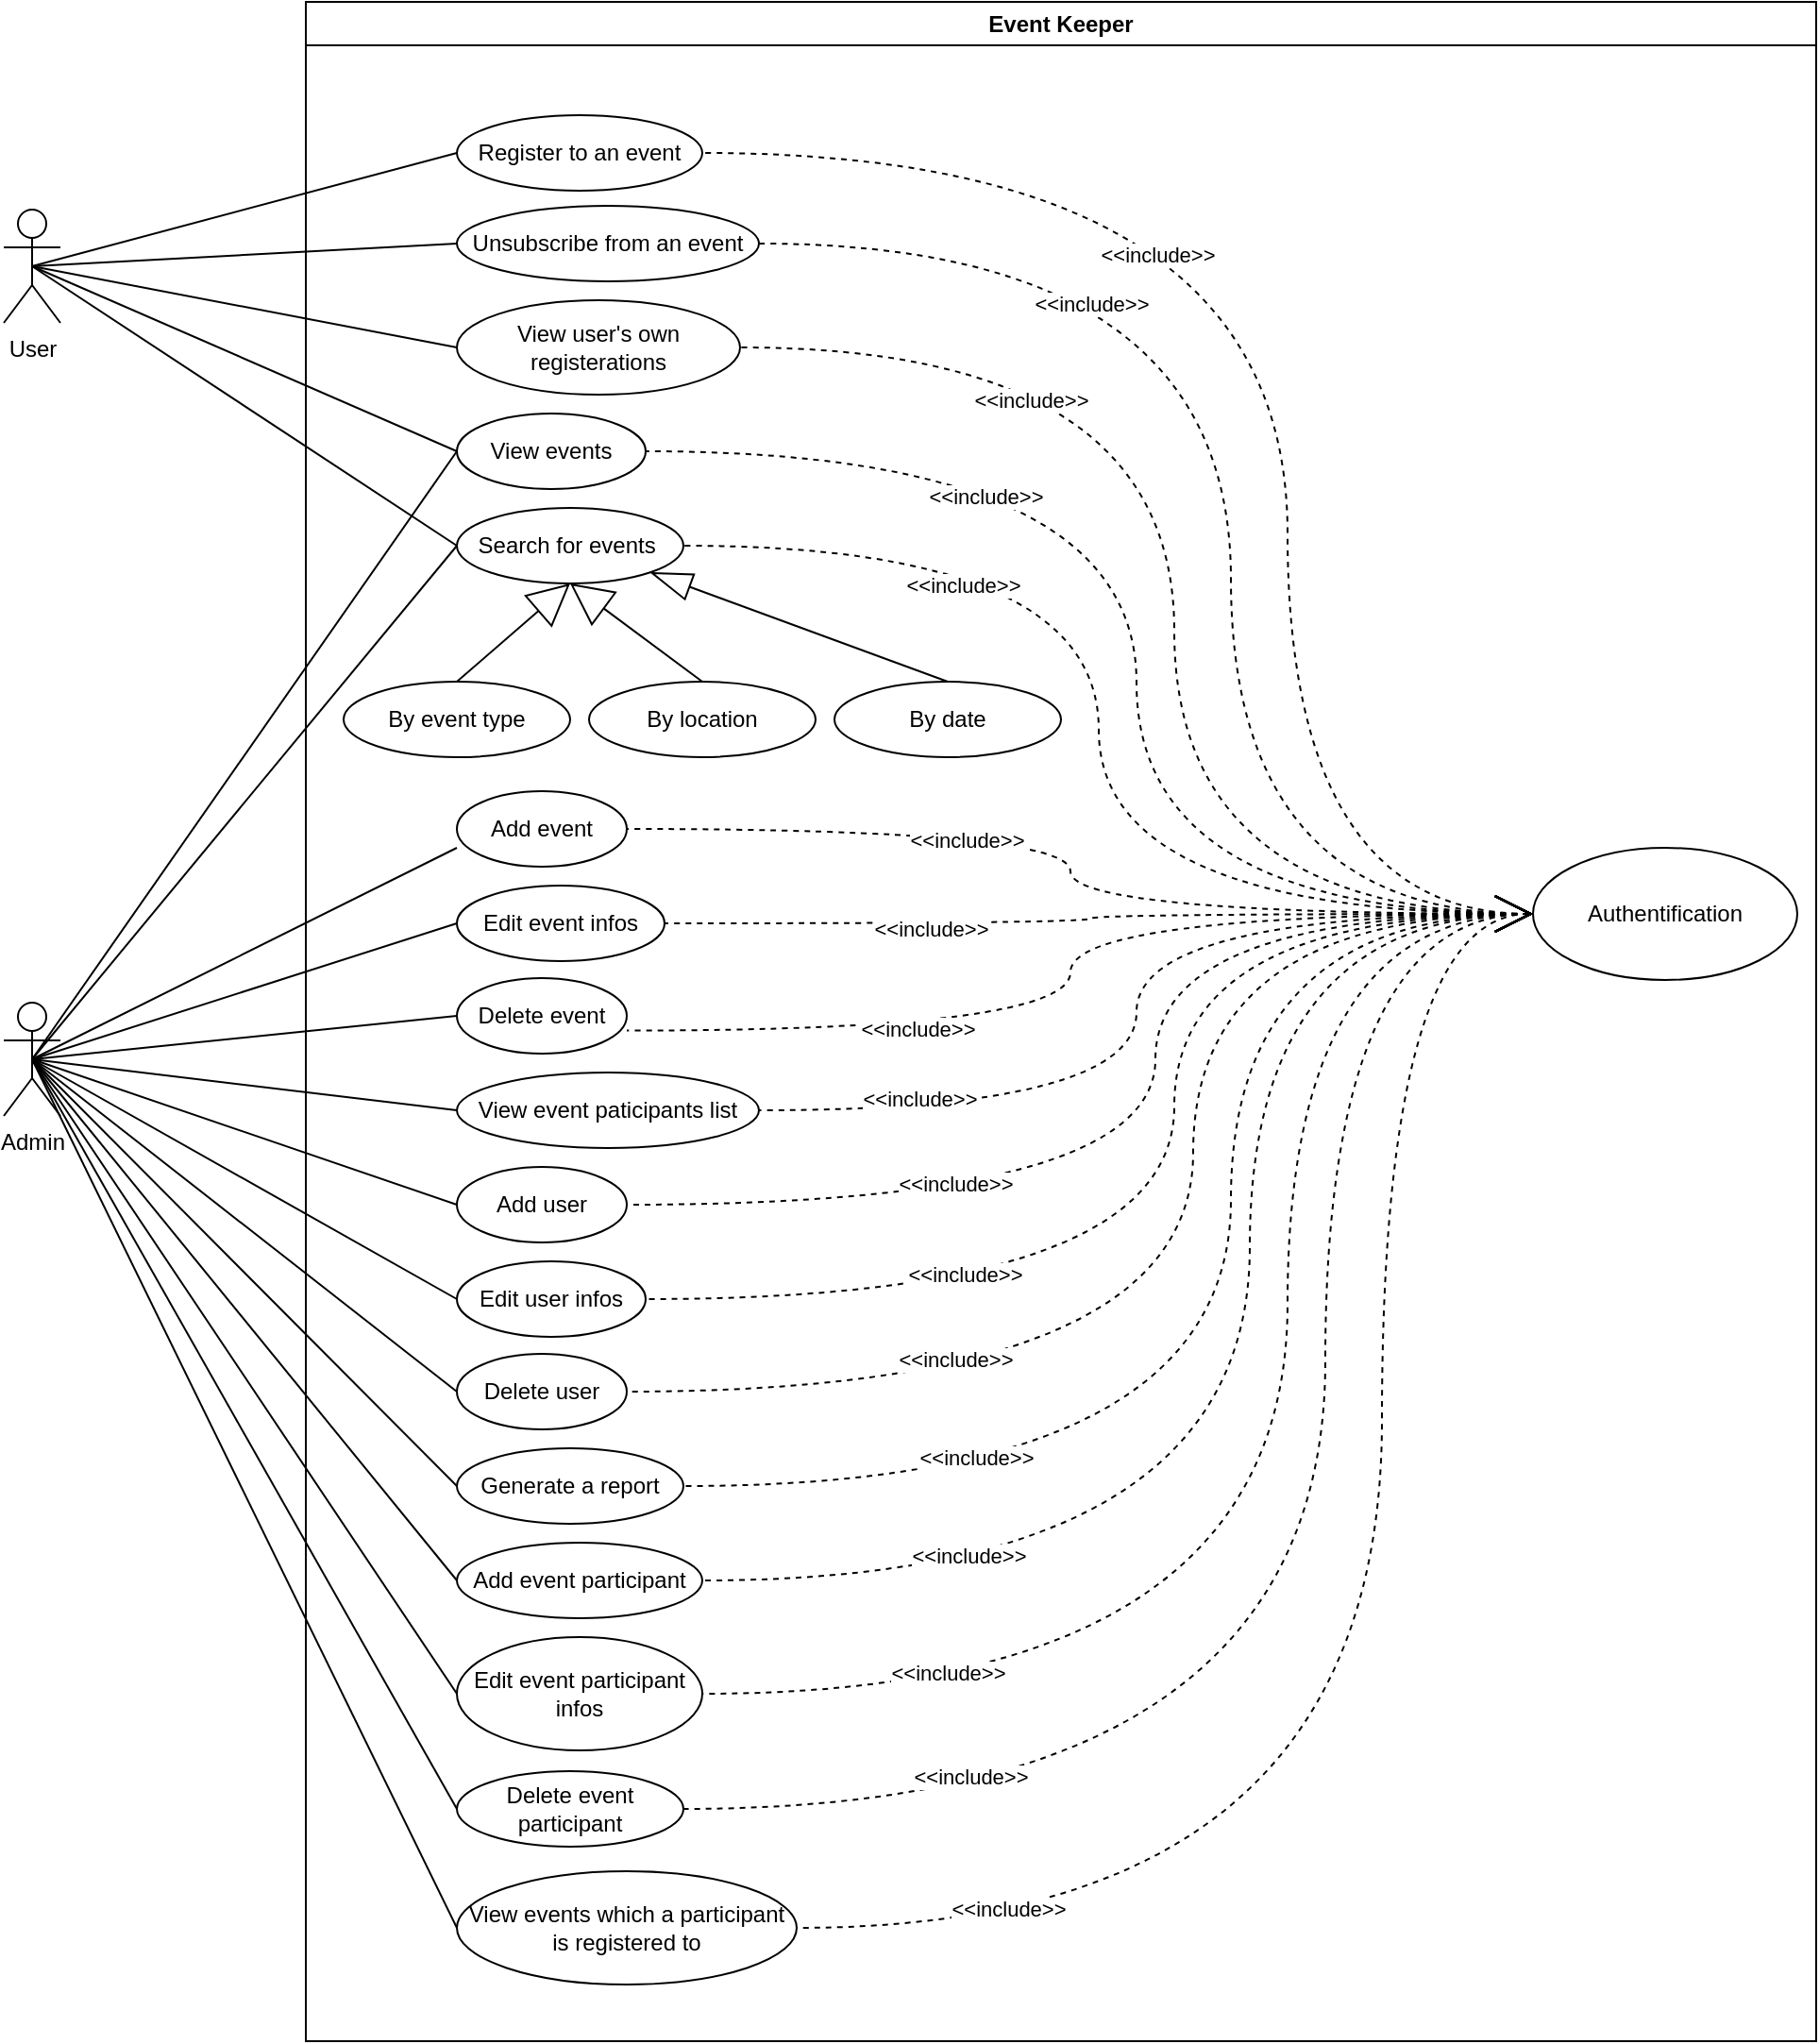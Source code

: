 <mxfile version="24.7.5" pages="2">
  <diagram name="Use Case" id="Z4my6rKFRtbFITWfHtku">
    <mxGraphModel dx="1050" dy="621" grid="1" gridSize="10" guides="1" tooltips="1" connect="1" arrows="1" fold="1" page="1" pageScale="1" pageWidth="827" pageHeight="1169" math="0" shadow="0">
      <root>
        <mxCell id="0" />
        <mxCell id="1" parent="0" />
        <mxCell id="i-IRlz0IcXE_nXzK61zn-1" value="Event Keeper" style="swimlane;whiteSpace=wrap;html=1;" parent="1" vertex="1">
          <mxGeometry x="240" y="80" width="800" height="1080" as="geometry" />
        </mxCell>
        <mxCell id="i-IRlz0IcXE_nXzK61zn-6" value="Edit user infos" style="ellipse;whiteSpace=wrap;html=1;" parent="i-IRlz0IcXE_nXzK61zn-1" vertex="1">
          <mxGeometry x="80" y="667" width="100" height="40" as="geometry" />
        </mxCell>
        <mxCell id="i-IRlz0IcXE_nXzK61zn-5" value="Add user" style="ellipse;whiteSpace=wrap;html=1;" parent="i-IRlz0IcXE_nXzK61zn-1" vertex="1">
          <mxGeometry x="80" y="617" width="90" height="40" as="geometry" />
        </mxCell>
        <mxCell id="i-IRlz0IcXE_nXzK61zn-2" value="Add event" style="ellipse;whiteSpace=wrap;html=1;" parent="i-IRlz0IcXE_nXzK61zn-1" vertex="1">
          <mxGeometry x="80" y="418" width="90" height="40" as="geometry" />
        </mxCell>
        <mxCell id="i-IRlz0IcXE_nXzK61zn-3" value="Edit event infos" style="ellipse;whiteSpace=wrap;html=1;" parent="i-IRlz0IcXE_nXzK61zn-1" vertex="1">
          <mxGeometry x="80" y="468" width="110" height="40" as="geometry" />
        </mxCell>
        <mxCell id="i-IRlz0IcXE_nXzK61zn-7" value="Delete user" style="ellipse;whiteSpace=wrap;html=1;" parent="i-IRlz0IcXE_nXzK61zn-1" vertex="1">
          <mxGeometry x="80" y="716" width="90" height="40" as="geometry" />
        </mxCell>
        <mxCell id="i-IRlz0IcXE_nXzK61zn-8" value="Generate a report" style="ellipse;whiteSpace=wrap;html=1;" parent="i-IRlz0IcXE_nXzK61zn-1" vertex="1">
          <mxGeometry x="80" y="766" width="120" height="40" as="geometry" />
        </mxCell>
        <mxCell id="i-IRlz0IcXE_nXzK61zn-9" value="View events" style="ellipse;whiteSpace=wrap;html=1;" parent="i-IRlz0IcXE_nXzK61zn-1" vertex="1">
          <mxGeometry x="80" y="218" width="100" height="40" as="geometry" />
        </mxCell>
        <mxCell id="egsKetUkYShymG6PQGZg-2" value="" style="rounded=0;orthogonalLoop=1;jettySize=auto;html=1;startArrow=blockThin;startFill=0;endArrow=none;endFill=0;exitX=1;exitY=1;exitDx=0;exitDy=0;entryX=0.5;entryY=0;entryDx=0;entryDy=0;endSize=6;startSize=20;" parent="i-IRlz0IcXE_nXzK61zn-1" source="i-IRlz0IcXE_nXzK61zn-12" target="egsKetUkYShymG6PQGZg-1" edge="1">
          <mxGeometry relative="1" as="geometry" />
        </mxCell>
        <mxCell id="i-IRlz0IcXE_nXzK61zn-12" value="Search for events&amp;nbsp;" style="ellipse;whiteSpace=wrap;html=1;" parent="i-IRlz0IcXE_nXzK61zn-1" vertex="1">
          <mxGeometry x="80" y="268" width="120" height="40" as="geometry" />
        </mxCell>
        <mxCell id="i-IRlz0IcXE_nXzK61zn-13" value="Register to an event" style="ellipse;whiteSpace=wrap;html=1;" parent="i-IRlz0IcXE_nXzK61zn-1" vertex="1">
          <mxGeometry x="80" y="60" width="130" height="40" as="geometry" />
        </mxCell>
        <mxCell id="i-IRlz0IcXE_nXzK61zn-14" value="View user&#39;s own registerations" style="ellipse;whiteSpace=wrap;html=1;" parent="i-IRlz0IcXE_nXzK61zn-1" vertex="1">
          <mxGeometry x="80" y="158" width="150" height="50" as="geometry" />
        </mxCell>
        <mxCell id="i-IRlz0IcXE_nXzK61zn-16" value="Add event participant" style="ellipse;whiteSpace=wrap;html=1;" parent="i-IRlz0IcXE_nXzK61zn-1" vertex="1">
          <mxGeometry x="80" y="816" width="130" height="40" as="geometry" />
        </mxCell>
        <mxCell id="i-IRlz0IcXE_nXzK61zn-17" value="Edit event participant infos" style="ellipse;whiteSpace=wrap;html=1;" parent="i-IRlz0IcXE_nXzK61zn-1" vertex="1">
          <mxGeometry x="80" y="866" width="130" height="60" as="geometry" />
        </mxCell>
        <mxCell id="i-IRlz0IcXE_nXzK61zn-18" value="Delete event participant" style="ellipse;whiteSpace=wrap;html=1;" parent="i-IRlz0IcXE_nXzK61zn-1" vertex="1">
          <mxGeometry x="80" y="937" width="120" height="40" as="geometry" />
        </mxCell>
        <mxCell id="i-IRlz0IcXE_nXzK61zn-36" value="View events which a participant is registered to" style="ellipse;whiteSpace=wrap;html=1;" parent="i-IRlz0IcXE_nXzK61zn-1" vertex="1">
          <mxGeometry x="80" y="990" width="180" height="60" as="geometry" />
        </mxCell>
        <mxCell id="r7o-0eFES539iKnrsoc5-1" value="Unsubscribe&amp;nbsp;from an event" style="ellipse;whiteSpace=wrap;html=1;" parent="i-IRlz0IcXE_nXzK61zn-1" vertex="1">
          <mxGeometry x="80" y="108" width="160" height="40" as="geometry" />
        </mxCell>
        <mxCell id="egsKetUkYShymG6PQGZg-1" value="By date" style="ellipse;whiteSpace=wrap;html=1;" parent="i-IRlz0IcXE_nXzK61zn-1" vertex="1">
          <mxGeometry x="280" y="360" width="120" height="40" as="geometry" />
        </mxCell>
        <mxCell id="egsKetUkYShymG6PQGZg-5" style="rounded=0;orthogonalLoop=1;jettySize=auto;html=1;exitX=0.5;exitY=0;exitDx=0;exitDy=0;entryX=0.5;entryY=1;entryDx=0;entryDy=0;startArrow=none;startFill=0;endArrow=block;endFill=0;endSize=20;" parent="i-IRlz0IcXE_nXzK61zn-1" source="egsKetUkYShymG6PQGZg-4" target="i-IRlz0IcXE_nXzK61zn-12" edge="1">
          <mxGeometry relative="1" as="geometry" />
        </mxCell>
        <mxCell id="egsKetUkYShymG6PQGZg-4" value="By location" style="ellipse;whiteSpace=wrap;html=1;" parent="i-IRlz0IcXE_nXzK61zn-1" vertex="1">
          <mxGeometry x="150" y="360" width="120" height="40" as="geometry" />
        </mxCell>
        <mxCell id="egsKetUkYShymG6PQGZg-7" style="rounded=0;orthogonalLoop=1;jettySize=auto;html=1;exitX=0.5;exitY=0;exitDx=0;exitDy=0;endArrow=block;endFill=0;entryX=0.5;entryY=1;entryDx=0;entryDy=0;startArrow=none;startFill=0;endSize=20;" parent="i-IRlz0IcXE_nXzK61zn-1" source="egsKetUkYShymG6PQGZg-6" target="i-IRlz0IcXE_nXzK61zn-12" edge="1">
          <mxGeometry relative="1" as="geometry" />
        </mxCell>
        <mxCell id="egsKetUkYShymG6PQGZg-6" value="By event type" style="ellipse;whiteSpace=wrap;html=1;" parent="i-IRlz0IcXE_nXzK61zn-1" vertex="1">
          <mxGeometry x="20" y="360" width="120" height="40" as="geometry" />
        </mxCell>
        <mxCell id="feSoNr92AKBhSQQv2N3y-2" style="edgeStyle=orthogonalEdgeStyle;rounded=0;orthogonalLoop=1;jettySize=auto;html=1;exitX=0;exitY=0.5;exitDx=0;exitDy=0;entryX=1;entryY=0.5;entryDx=0;entryDy=0;curved=1;endArrow=none;endFill=0;startArrow=open;startFill=0;endSize=6;startSize=18;dashed=1;" edge="1" parent="i-IRlz0IcXE_nXzK61zn-1" source="feSoNr92AKBhSQQv2N3y-1" target="i-IRlz0IcXE_nXzK61zn-13">
          <mxGeometry relative="1" as="geometry">
            <Array as="points">
              <mxPoint x="520" y="483" />
              <mxPoint x="520" y="80" />
            </Array>
          </mxGeometry>
        </mxCell>
        <mxCell id="feSoNr92AKBhSQQv2N3y-20" value="&amp;lt;&amp;lt;include&amp;gt;&amp;gt;" style="edgeLabel;html=1;align=center;verticalAlign=middle;resizable=0;points=[];" vertex="1" connectable="0" parent="feSoNr92AKBhSQQv2N3y-2">
          <mxGeometry x="0.429" y="54" relative="1" as="geometry">
            <mxPoint as="offset" />
          </mxGeometry>
        </mxCell>
        <mxCell id="feSoNr92AKBhSQQv2N3y-3" style="edgeStyle=orthogonalEdgeStyle;rounded=0;orthogonalLoop=1;jettySize=auto;html=1;exitX=0;exitY=0.5;exitDx=0;exitDy=0;entryX=1;entryY=0.5;entryDx=0;entryDy=0;curved=1;endArrow=none;endFill=0;startArrow=open;startFill=0;endSize=6;startSize=18;dashed=1;" edge="1" parent="i-IRlz0IcXE_nXzK61zn-1" source="feSoNr92AKBhSQQv2N3y-1" target="r7o-0eFES539iKnrsoc5-1">
          <mxGeometry relative="1" as="geometry">
            <Array as="points">
              <mxPoint x="490" y="483" />
              <mxPoint x="490" y="128" />
            </Array>
          </mxGeometry>
        </mxCell>
        <mxCell id="feSoNr92AKBhSQQv2N3y-21" value="&amp;lt;&amp;lt;include&amp;gt;&amp;gt;" style="edgeLabel;html=1;align=center;verticalAlign=middle;resizable=0;points=[];" vertex="1" connectable="0" parent="feSoNr92AKBhSQQv2N3y-3">
          <mxGeometry x="0.541" y="32" relative="1" as="geometry">
            <mxPoint as="offset" />
          </mxGeometry>
        </mxCell>
        <mxCell id="feSoNr92AKBhSQQv2N3y-4" style="edgeStyle=orthogonalEdgeStyle;rounded=0;orthogonalLoop=1;jettySize=auto;html=1;exitX=0;exitY=0.5;exitDx=0;exitDy=0;entryX=1;entryY=0.5;entryDx=0;entryDy=0;curved=1;endArrow=none;endFill=0;startArrow=open;startFill=0;endSize=6;startSize=18;dashed=1;" edge="1" parent="i-IRlz0IcXE_nXzK61zn-1" source="feSoNr92AKBhSQQv2N3y-1" target="i-IRlz0IcXE_nXzK61zn-14">
          <mxGeometry relative="1" as="geometry">
            <Array as="points">
              <mxPoint x="460" y="483" />
              <mxPoint x="460" y="183" />
            </Array>
          </mxGeometry>
        </mxCell>
        <mxCell id="feSoNr92AKBhSQQv2N3y-22" value="&amp;lt;&amp;lt;include&amp;gt;&amp;gt;" style="edgeLabel;html=1;align=center;verticalAlign=middle;resizable=0;points=[];" vertex="1" connectable="0" parent="feSoNr92AKBhSQQv2N3y-4">
          <mxGeometry x="0.573" y="28" relative="1" as="geometry">
            <mxPoint as="offset" />
          </mxGeometry>
        </mxCell>
        <mxCell id="feSoNr92AKBhSQQv2N3y-5" style="edgeStyle=orthogonalEdgeStyle;rounded=0;orthogonalLoop=1;jettySize=auto;html=1;exitX=0;exitY=0.5;exitDx=0;exitDy=0;entryX=1;entryY=0.5;entryDx=0;entryDy=0;curved=1;endArrow=none;endFill=0;startArrow=open;startFill=0;endSize=6;startSize=18;dashed=1;" edge="1" parent="i-IRlz0IcXE_nXzK61zn-1" source="feSoNr92AKBhSQQv2N3y-1" target="i-IRlz0IcXE_nXzK61zn-9">
          <mxGeometry relative="1" as="geometry">
            <Array as="points">
              <mxPoint x="440" y="483" />
              <mxPoint x="440" y="238" />
            </Array>
          </mxGeometry>
        </mxCell>
        <mxCell id="feSoNr92AKBhSQQv2N3y-23" value="&amp;lt;&amp;lt;include&amp;gt;&amp;gt;" style="edgeLabel;html=1;align=center;verticalAlign=middle;resizable=0;points=[];" vertex="1" connectable="0" parent="feSoNr92AKBhSQQv2N3y-5">
          <mxGeometry x="0.498" y="24" relative="1" as="geometry">
            <mxPoint as="offset" />
          </mxGeometry>
        </mxCell>
        <mxCell id="feSoNr92AKBhSQQv2N3y-6" style="edgeStyle=orthogonalEdgeStyle;rounded=0;orthogonalLoop=1;jettySize=auto;html=1;exitX=0;exitY=0.5;exitDx=0;exitDy=0;entryX=1;entryY=0.5;entryDx=0;entryDy=0;curved=1;endArrow=none;endFill=0;startArrow=open;startFill=0;endSize=6;startSize=18;dashed=1;" edge="1" parent="i-IRlz0IcXE_nXzK61zn-1" source="feSoNr92AKBhSQQv2N3y-1" target="i-IRlz0IcXE_nXzK61zn-12">
          <mxGeometry relative="1" as="geometry" />
        </mxCell>
        <mxCell id="feSoNr92AKBhSQQv2N3y-24" value="&amp;lt;&amp;lt;include&amp;gt;&amp;gt;" style="edgeLabel;html=1;align=center;verticalAlign=middle;resizable=0;points=[];" vertex="1" connectable="0" parent="feSoNr92AKBhSQQv2N3y-6">
          <mxGeometry x="0.542" y="21" relative="1" as="geometry">
            <mxPoint as="offset" />
          </mxGeometry>
        </mxCell>
        <mxCell id="feSoNr92AKBhSQQv2N3y-7" style="edgeStyle=orthogonalEdgeStyle;rounded=0;orthogonalLoop=1;jettySize=auto;html=1;exitX=0;exitY=0.5;exitDx=0;exitDy=0;entryX=1;entryY=0.5;entryDx=0;entryDy=0;curved=1;endArrow=none;endFill=0;startArrow=open;startFill=0;endSize=6;startSize=18;dashed=1;" edge="1" parent="i-IRlz0IcXE_nXzK61zn-1" source="feSoNr92AKBhSQQv2N3y-1" target="i-IRlz0IcXE_nXzK61zn-2">
          <mxGeometry relative="1" as="geometry" />
        </mxCell>
        <mxCell id="feSoNr92AKBhSQQv2N3y-25" value="&amp;lt;&amp;lt;include&amp;gt;&amp;gt;" style="edgeLabel;html=1;align=center;verticalAlign=middle;resizable=0;points=[];" vertex="1" connectable="0" parent="feSoNr92AKBhSQQv2N3y-7">
          <mxGeometry x="0.316" y="6" relative="1" as="geometry">
            <mxPoint as="offset" />
          </mxGeometry>
        </mxCell>
        <mxCell id="feSoNr92AKBhSQQv2N3y-8" style="edgeStyle=orthogonalEdgeStyle;rounded=0;orthogonalLoop=1;jettySize=auto;html=1;exitX=0;exitY=0.5;exitDx=0;exitDy=0;entryX=1;entryY=0.5;entryDx=0;entryDy=0;curved=1;endArrow=none;endFill=0;startArrow=open;startFill=0;endSize=6;startSize=18;dashed=1;" edge="1" parent="i-IRlz0IcXE_nXzK61zn-1" source="feSoNr92AKBhSQQv2N3y-1" target="i-IRlz0IcXE_nXzK61zn-3">
          <mxGeometry relative="1" as="geometry" />
        </mxCell>
        <mxCell id="feSoNr92AKBhSQQv2N3y-26" value="&amp;lt;&amp;lt;include&amp;gt;&amp;gt;" style="edgeLabel;html=1;align=center;verticalAlign=middle;resizable=0;points=[];" vertex="1" connectable="0" parent="feSoNr92AKBhSQQv2N3y-8">
          <mxGeometry x="0.395" y="3" relative="1" as="geometry">
            <mxPoint as="offset" />
          </mxGeometry>
        </mxCell>
        <mxCell id="feSoNr92AKBhSQQv2N3y-11" style="edgeStyle=orthogonalEdgeStyle;rounded=0;orthogonalLoop=1;jettySize=auto;html=1;exitX=0;exitY=0.5;exitDx=0;exitDy=0;entryX=1;entryY=0.5;entryDx=0;entryDy=0;curved=1;endArrow=none;endFill=0;startArrow=open;startFill=0;endSize=6;startSize=18;dashed=1;" edge="1" parent="i-IRlz0IcXE_nXzK61zn-1" source="feSoNr92AKBhSQQv2N3y-1" target="i-IRlz0IcXE_nXzK61zn-5">
          <mxGeometry relative="1" as="geometry">
            <Array as="points">
              <mxPoint x="450" y="483" />
              <mxPoint x="450" y="637" />
            </Array>
          </mxGeometry>
        </mxCell>
        <mxCell id="feSoNr92AKBhSQQv2N3y-29" value="&amp;lt;&amp;lt;include&amp;gt;&amp;gt;" style="edgeLabel;html=1;align=center;verticalAlign=middle;resizable=0;points=[];" vertex="1" connectable="0" parent="feSoNr92AKBhSQQv2N3y-11">
          <mxGeometry x="0.452" y="-11" relative="1" as="geometry">
            <mxPoint as="offset" />
          </mxGeometry>
        </mxCell>
        <mxCell id="feSoNr92AKBhSQQv2N3y-12" style="edgeStyle=orthogonalEdgeStyle;rounded=0;orthogonalLoop=1;jettySize=auto;html=1;exitX=0;exitY=0.5;exitDx=0;exitDy=0;entryX=1;entryY=0.5;entryDx=0;entryDy=0;curved=1;endArrow=none;endFill=0;startArrow=open;startFill=0;endSize=6;startSize=18;dashed=1;" edge="1" parent="i-IRlz0IcXE_nXzK61zn-1" source="feSoNr92AKBhSQQv2N3y-1" target="i-IRlz0IcXE_nXzK61zn-6">
          <mxGeometry relative="1" as="geometry">
            <mxPoint x="190" y="690" as="targetPoint" />
            <Array as="points">
              <mxPoint x="460" y="483" />
              <mxPoint x="460" y="687" />
            </Array>
          </mxGeometry>
        </mxCell>
        <mxCell id="feSoNr92AKBhSQQv2N3y-30" value="&amp;lt;&amp;lt;include&amp;gt;&amp;gt;" style="edgeLabel;html=1;align=center;verticalAlign=middle;resizable=0;points=[];" vertex="1" connectable="0" parent="feSoNr92AKBhSQQv2N3y-12">
          <mxGeometry x="0.5" y="-13" relative="1" as="geometry">
            <mxPoint as="offset" />
          </mxGeometry>
        </mxCell>
        <mxCell id="feSoNr92AKBhSQQv2N3y-13" style="edgeStyle=orthogonalEdgeStyle;rounded=0;orthogonalLoop=1;jettySize=auto;html=1;exitX=0;exitY=0.5;exitDx=0;exitDy=0;entryX=1;entryY=0.5;entryDx=0;entryDy=0;curved=1;endArrow=none;endFill=0;startArrow=open;startFill=0;endSize=6;startSize=18;dashed=1;" edge="1" parent="i-IRlz0IcXE_nXzK61zn-1" source="feSoNr92AKBhSQQv2N3y-1" target="i-IRlz0IcXE_nXzK61zn-7">
          <mxGeometry relative="1" as="geometry">
            <Array as="points">
              <mxPoint x="470" y="483" />
              <mxPoint x="470" y="736" />
            </Array>
          </mxGeometry>
        </mxCell>
        <mxCell id="feSoNr92AKBhSQQv2N3y-31" value="&amp;lt;&amp;lt;include&amp;gt;&amp;gt;" style="edgeLabel;html=1;align=center;verticalAlign=middle;resizable=0;points=[];" vertex="1" connectable="0" parent="feSoNr92AKBhSQQv2N3y-13">
          <mxGeometry x="0.526" y="-17" relative="1" as="geometry">
            <mxPoint as="offset" />
          </mxGeometry>
        </mxCell>
        <mxCell id="feSoNr92AKBhSQQv2N3y-14" style="edgeStyle=orthogonalEdgeStyle;rounded=0;orthogonalLoop=1;jettySize=auto;html=1;exitX=0;exitY=0.5;exitDx=0;exitDy=0;entryX=1;entryY=0.5;entryDx=0;entryDy=0;curved=1;endArrow=none;endFill=0;startArrow=open;startFill=0;endSize=6;startSize=18;dashed=1;" edge="1" parent="i-IRlz0IcXE_nXzK61zn-1" source="feSoNr92AKBhSQQv2N3y-1" target="i-IRlz0IcXE_nXzK61zn-8">
          <mxGeometry relative="1" as="geometry">
            <Array as="points">
              <mxPoint x="490" y="483" />
              <mxPoint x="490" y="786" />
            </Array>
          </mxGeometry>
        </mxCell>
        <mxCell id="feSoNr92AKBhSQQv2N3y-32" value="&amp;lt;&amp;lt;include&amp;gt;&amp;gt;" style="edgeLabel;html=1;align=center;verticalAlign=middle;resizable=0;points=[];" vertex="1" connectable="0" parent="feSoNr92AKBhSQQv2N3y-14">
          <mxGeometry x="0.589" y="-15" relative="1" as="geometry">
            <mxPoint as="offset" />
          </mxGeometry>
        </mxCell>
        <mxCell id="feSoNr92AKBhSQQv2N3y-15" style="edgeStyle=orthogonalEdgeStyle;rounded=0;orthogonalLoop=1;jettySize=auto;html=1;exitX=0;exitY=0.5;exitDx=0;exitDy=0;entryX=1;entryY=0.5;entryDx=0;entryDy=0;curved=1;endArrow=none;endFill=0;startArrow=open;startFill=0;endSize=6;startSize=18;dashed=1;" edge="1" parent="i-IRlz0IcXE_nXzK61zn-1" source="feSoNr92AKBhSQQv2N3y-1" target="i-IRlz0IcXE_nXzK61zn-16">
          <mxGeometry relative="1" as="geometry">
            <Array as="points">
              <mxPoint x="500" y="483" />
              <mxPoint x="500" y="836" />
            </Array>
          </mxGeometry>
        </mxCell>
        <mxCell id="feSoNr92AKBhSQQv2N3y-33" value="&amp;lt;&amp;lt;include&amp;gt;&amp;gt;" style="edgeLabel;html=1;align=center;verticalAlign=middle;resizable=0;points=[];" vertex="1" connectable="0" parent="feSoNr92AKBhSQQv2N3y-15">
          <mxGeometry x="0.645" y="-13" relative="1" as="geometry">
            <mxPoint as="offset" />
          </mxGeometry>
        </mxCell>
        <mxCell id="feSoNr92AKBhSQQv2N3y-16" style="edgeStyle=orthogonalEdgeStyle;rounded=0;orthogonalLoop=1;jettySize=auto;html=1;exitX=0;exitY=0.5;exitDx=0;exitDy=0;entryX=1;entryY=0.5;entryDx=0;entryDy=0;curved=1;endArrow=none;endFill=0;startArrow=open;startFill=0;endSize=6;startSize=18;dashed=1;" edge="1" parent="i-IRlz0IcXE_nXzK61zn-1" source="feSoNr92AKBhSQQv2N3y-1" target="i-IRlz0IcXE_nXzK61zn-17">
          <mxGeometry relative="1" as="geometry">
            <Array as="points">
              <mxPoint x="520" y="483" />
              <mxPoint x="520" y="896" />
            </Array>
          </mxGeometry>
        </mxCell>
        <mxCell id="feSoNr92AKBhSQQv2N3y-34" value="&amp;lt;&amp;lt;include&amp;gt;&amp;gt;" style="edgeLabel;html=1;align=center;verticalAlign=middle;resizable=0;points=[];" vertex="1" connectable="0" parent="feSoNr92AKBhSQQv2N3y-16">
          <mxGeometry x="0.696" y="-11" relative="1" as="geometry">
            <mxPoint as="offset" />
          </mxGeometry>
        </mxCell>
        <mxCell id="feSoNr92AKBhSQQv2N3y-17" style="edgeStyle=orthogonalEdgeStyle;rounded=0;orthogonalLoop=1;jettySize=auto;html=1;exitX=0;exitY=0.5;exitDx=0;exitDy=0;entryX=1;entryY=0.5;entryDx=0;entryDy=0;curved=1;endArrow=none;endFill=0;startArrow=open;startFill=0;endSize=6;startSize=18;dashed=1;" edge="1" parent="i-IRlz0IcXE_nXzK61zn-1" source="feSoNr92AKBhSQQv2N3y-1" target="i-IRlz0IcXE_nXzK61zn-18">
          <mxGeometry relative="1" as="geometry">
            <Array as="points">
              <mxPoint x="540" y="483" />
              <mxPoint x="540" y="957" />
            </Array>
          </mxGeometry>
        </mxCell>
        <mxCell id="feSoNr92AKBhSQQv2N3y-35" value="&amp;lt;&amp;lt;include&amp;gt;&amp;gt;" style="edgeLabel;html=1;align=center;verticalAlign=middle;resizable=0;points=[];" vertex="1" connectable="0" parent="feSoNr92AKBhSQQv2N3y-17">
          <mxGeometry x="0.672" y="-17" relative="1" as="geometry">
            <mxPoint as="offset" />
          </mxGeometry>
        </mxCell>
        <mxCell id="feSoNr92AKBhSQQv2N3y-18" style="edgeStyle=orthogonalEdgeStyle;rounded=0;orthogonalLoop=1;jettySize=auto;html=1;exitX=0;exitY=0.5;exitDx=0;exitDy=0;entryX=1;entryY=0.5;entryDx=0;entryDy=0;curved=1;endArrow=none;endFill=0;startArrow=open;startFill=0;endSize=6;startSize=18;dashed=1;" edge="1" parent="i-IRlz0IcXE_nXzK61zn-1" source="feSoNr92AKBhSQQv2N3y-1" target="i-IRlz0IcXE_nXzK61zn-36">
          <mxGeometry relative="1" as="geometry">
            <Array as="points">
              <mxPoint x="570" y="483" />
              <mxPoint x="570" y="1020" />
            </Array>
          </mxGeometry>
        </mxCell>
        <mxCell id="feSoNr92AKBhSQQv2N3y-36" value="&amp;lt;&amp;lt;include&amp;gt;&amp;gt;" style="edgeLabel;html=1;align=center;verticalAlign=middle;resizable=0;points=[];" vertex="1" connectable="0" parent="feSoNr92AKBhSQQv2N3y-18">
          <mxGeometry x="0.759" y="-10" relative="1" as="geometry">
            <mxPoint as="offset" />
          </mxGeometry>
        </mxCell>
        <mxCell id="feSoNr92AKBhSQQv2N3y-1" value="Authentification" style="ellipse;whiteSpace=wrap;html=1;" vertex="1" parent="i-IRlz0IcXE_nXzK61zn-1">
          <mxGeometry x="650" y="448" width="140" height="70" as="geometry" />
        </mxCell>
        <mxCell id="i-IRlz0IcXE_nXzK61zn-4" value="Delete event" style="ellipse;whiteSpace=wrap;html=1;" parent="1" vertex="1">
          <mxGeometry x="320" y="597" width="90" height="40" as="geometry" />
        </mxCell>
        <mxCell id="i-IRlz0IcXE_nXzK61zn-32" style="rounded=0;orthogonalLoop=1;jettySize=auto;html=1;exitX=0.5;exitY=0.5;exitDx=0;exitDy=0;exitPerimeter=0;entryX=0;entryY=0.5;entryDx=0;entryDy=0;endArrow=none;endFill=0;" parent="1" source="i-IRlz0IcXE_nXzK61zn-19" target="i-IRlz0IcXE_nXzK61zn-9" edge="1">
          <mxGeometry relative="1" as="geometry" />
        </mxCell>
        <mxCell id="i-IRlz0IcXE_nXzK61zn-33" style="rounded=0;orthogonalLoop=1;jettySize=auto;html=1;exitX=0.5;exitY=0.5;exitDx=0;exitDy=0;exitPerimeter=0;entryX=0;entryY=0.5;entryDx=0;entryDy=0;endArrow=none;endFill=0;" parent="1" source="i-IRlz0IcXE_nXzK61zn-19" target="i-IRlz0IcXE_nXzK61zn-12" edge="1">
          <mxGeometry relative="1" as="geometry" />
        </mxCell>
        <mxCell id="i-IRlz0IcXE_nXzK61zn-34" style="rounded=0;orthogonalLoop=1;jettySize=auto;html=1;exitX=0.5;exitY=0.5;exitDx=0;exitDy=0;exitPerimeter=0;entryX=0;entryY=0.5;entryDx=0;entryDy=0;endArrow=none;endFill=0;" parent="1" source="i-IRlz0IcXE_nXzK61zn-19" target="i-IRlz0IcXE_nXzK61zn-13" edge="1">
          <mxGeometry relative="1" as="geometry" />
        </mxCell>
        <mxCell id="i-IRlz0IcXE_nXzK61zn-35" style="rounded=0;orthogonalLoop=1;jettySize=auto;html=1;exitX=0.5;exitY=0.5;exitDx=0;exitDy=0;exitPerimeter=0;entryX=0;entryY=0.5;entryDx=0;entryDy=0;endArrow=none;endFill=0;" parent="1" source="i-IRlz0IcXE_nXzK61zn-19" target="i-IRlz0IcXE_nXzK61zn-14" edge="1">
          <mxGeometry relative="1" as="geometry" />
        </mxCell>
        <mxCell id="r7o-0eFES539iKnrsoc5-2" style="rounded=0;orthogonalLoop=1;jettySize=auto;html=1;exitX=0.5;exitY=0.5;exitDx=0;exitDy=0;exitPerimeter=0;entryX=0;entryY=0.5;entryDx=0;entryDy=0;endArrow=none;endFill=0;" parent="1" source="i-IRlz0IcXE_nXzK61zn-19" target="r7o-0eFES539iKnrsoc5-1" edge="1">
          <mxGeometry relative="1" as="geometry" />
        </mxCell>
        <mxCell id="i-IRlz0IcXE_nXzK61zn-19" value="User" style="shape=umlActor;verticalLabelPosition=bottom;verticalAlign=top;html=1;" parent="1" vertex="1">
          <mxGeometry x="80" y="190" width="30" height="60" as="geometry" />
        </mxCell>
        <mxCell id="i-IRlz0IcXE_nXzK61zn-22" style="rounded=0;orthogonalLoop=1;jettySize=auto;html=1;exitX=0.5;exitY=0.5;exitDx=0;exitDy=0;exitPerimeter=0;entryX=0;entryY=0.5;entryDx=0;entryDy=0;strokeColor=default;endArrow=none;endFill=0;" parent="1" source="i-IRlz0IcXE_nXzK61zn-20" target="i-IRlz0IcXE_nXzK61zn-3" edge="1">
          <mxGeometry relative="1" as="geometry" />
        </mxCell>
        <mxCell id="i-IRlz0IcXE_nXzK61zn-23" style="rounded=0;orthogonalLoop=1;jettySize=auto;html=1;exitX=0.5;exitY=0.5;exitDx=0;exitDy=0;exitPerimeter=0;entryX=0;entryY=0.5;entryDx=0;entryDy=0;strokeColor=default;endArrow=none;endFill=0;" parent="1" source="i-IRlz0IcXE_nXzK61zn-20" target="i-IRlz0IcXE_nXzK61zn-4" edge="1">
          <mxGeometry relative="1" as="geometry" />
        </mxCell>
        <mxCell id="i-IRlz0IcXE_nXzK61zn-24" style="rounded=0;orthogonalLoop=1;jettySize=auto;html=1;exitX=0.5;exitY=0.5;exitDx=0;exitDy=0;exitPerimeter=0;entryX=0;entryY=0.5;entryDx=0;entryDy=0;strokeColor=default;endArrow=none;endFill=0;" parent="1" source="i-IRlz0IcXE_nXzK61zn-20" target="i-IRlz0IcXE_nXzK61zn-5" edge="1">
          <mxGeometry relative="1" as="geometry" />
        </mxCell>
        <mxCell id="i-IRlz0IcXE_nXzK61zn-25" style="rounded=0;orthogonalLoop=1;jettySize=auto;html=1;exitX=0.5;exitY=0.5;exitDx=0;exitDy=0;exitPerimeter=0;entryX=0;entryY=0.5;entryDx=0;entryDy=0;strokeColor=default;endArrow=none;endFill=0;" parent="1" source="i-IRlz0IcXE_nXzK61zn-20" target="i-IRlz0IcXE_nXzK61zn-6" edge="1">
          <mxGeometry relative="1" as="geometry" />
        </mxCell>
        <mxCell id="i-IRlz0IcXE_nXzK61zn-26" style="rounded=0;orthogonalLoop=1;jettySize=auto;html=1;exitX=0.5;exitY=0.5;exitDx=0;exitDy=0;exitPerimeter=0;entryX=0;entryY=0.5;entryDx=0;entryDy=0;strokeColor=default;endArrow=none;endFill=0;" parent="1" source="i-IRlz0IcXE_nXzK61zn-20" target="i-IRlz0IcXE_nXzK61zn-7" edge="1">
          <mxGeometry relative="1" as="geometry" />
        </mxCell>
        <mxCell id="i-IRlz0IcXE_nXzK61zn-27" style="rounded=0;orthogonalLoop=1;jettySize=auto;html=1;exitX=0.5;exitY=0.5;exitDx=0;exitDy=0;exitPerimeter=0;entryX=0;entryY=0.5;entryDx=0;entryDy=0;strokeColor=default;endArrow=none;endFill=0;" parent="1" source="i-IRlz0IcXE_nXzK61zn-20" target="i-IRlz0IcXE_nXzK61zn-8" edge="1">
          <mxGeometry relative="1" as="geometry" />
        </mxCell>
        <mxCell id="i-IRlz0IcXE_nXzK61zn-28" style="rounded=0;orthogonalLoop=1;jettySize=auto;html=1;exitX=0.5;exitY=0.5;exitDx=0;exitDy=0;exitPerimeter=0;entryX=0;entryY=0.5;entryDx=0;entryDy=0;strokeColor=default;endArrow=none;endFill=0;" parent="1" source="i-IRlz0IcXE_nXzK61zn-20" target="i-IRlz0IcXE_nXzK61zn-16" edge="1">
          <mxGeometry relative="1" as="geometry" />
        </mxCell>
        <mxCell id="i-IRlz0IcXE_nXzK61zn-29" style="rounded=0;orthogonalLoop=1;jettySize=auto;html=1;exitX=0.5;exitY=0.5;exitDx=0;exitDy=0;exitPerimeter=0;entryX=0;entryY=0.5;entryDx=0;entryDy=0;strokeColor=default;endArrow=none;endFill=0;" parent="1" source="i-IRlz0IcXE_nXzK61zn-20" target="i-IRlz0IcXE_nXzK61zn-17" edge="1">
          <mxGeometry relative="1" as="geometry" />
        </mxCell>
        <mxCell id="i-IRlz0IcXE_nXzK61zn-30" style="rounded=0;orthogonalLoop=1;jettySize=auto;html=1;exitX=0.5;exitY=0.5;exitDx=0;exitDy=0;exitPerimeter=0;entryX=0;entryY=0.5;entryDx=0;entryDy=0;strokeColor=default;endArrow=none;endFill=0;" parent="1" source="i-IRlz0IcXE_nXzK61zn-20" target="i-IRlz0IcXE_nXzK61zn-18" edge="1">
          <mxGeometry relative="1" as="geometry" />
        </mxCell>
        <mxCell id="i-IRlz0IcXE_nXzK61zn-37" style="rounded=0;orthogonalLoop=1;jettySize=auto;html=1;exitX=0.5;exitY=0.5;exitDx=0;exitDy=0;exitPerimeter=0;entryX=0;entryY=0.5;entryDx=0;entryDy=0;endArrow=none;endFill=0;" parent="1" target="i-IRlz0IcXE_nXzK61zn-36" edge="1">
          <mxGeometry relative="1" as="geometry">
            <mxPoint x="95" y="640" as="sourcePoint" />
            <mxPoint x="320" y="980" as="targetPoint" />
          </mxGeometry>
        </mxCell>
        <mxCell id="r7o-0eFES539iKnrsoc5-3" style="rounded=0;orthogonalLoop=1;jettySize=auto;html=1;exitX=0.5;exitY=0.5;exitDx=0;exitDy=0;exitPerimeter=0;entryX=0;entryY=0.5;entryDx=0;entryDy=0;endArrow=none;endFill=0;" parent="1" source="i-IRlz0IcXE_nXzK61zn-20" target="i-IRlz0IcXE_nXzK61zn-12" edge="1">
          <mxGeometry relative="1" as="geometry" />
        </mxCell>
        <mxCell id="r7o-0eFES539iKnrsoc5-4" style="rounded=0;orthogonalLoop=1;jettySize=auto;html=1;exitX=0.5;exitY=0.5;exitDx=0;exitDy=0;exitPerimeter=0;entryX=0;entryY=0.5;entryDx=0;entryDy=0;endArrow=none;endFill=0;" parent="1" source="i-IRlz0IcXE_nXzK61zn-20" target="i-IRlz0IcXE_nXzK61zn-9" edge="1">
          <mxGeometry relative="1" as="geometry" />
        </mxCell>
        <mxCell id="r7o-0eFES539iKnrsoc5-6" style="rounded=0;orthogonalLoop=1;jettySize=auto;html=1;exitX=0.5;exitY=0.5;exitDx=0;exitDy=0;exitPerimeter=0;entryX=0;entryY=0.5;entryDx=0;entryDy=0;endArrow=none;endFill=0;" parent="1" source="i-IRlz0IcXE_nXzK61zn-20" target="r7o-0eFES539iKnrsoc5-5" edge="1">
          <mxGeometry relative="1" as="geometry" />
        </mxCell>
        <mxCell id="i-IRlz0IcXE_nXzK61zn-20" value="Admin" style="shape=umlActor;verticalLabelPosition=bottom;verticalAlign=top;html=1;" parent="1" vertex="1">
          <mxGeometry x="80" y="610" width="30" height="60" as="geometry" />
        </mxCell>
        <mxCell id="i-IRlz0IcXE_nXzK61zn-31" style="rounded=0;orthogonalLoop=1;jettySize=auto;html=1;exitX=0.5;exitY=0.5;exitDx=0;exitDy=0;exitPerimeter=0;entryX=0;entryY=0.75;entryDx=0;entryDy=0;entryPerimeter=0;endArrow=none;endFill=0;" parent="1" source="i-IRlz0IcXE_nXzK61zn-20" target="i-IRlz0IcXE_nXzK61zn-2" edge="1">
          <mxGeometry relative="1" as="geometry" />
        </mxCell>
        <mxCell id="r7o-0eFES539iKnrsoc5-5" value="View event paticipants list" style="ellipse;whiteSpace=wrap;html=1;" parent="1" vertex="1">
          <mxGeometry x="320" y="647" width="160" height="40" as="geometry" />
        </mxCell>
        <mxCell id="feSoNr92AKBhSQQv2N3y-9" style="edgeStyle=orthogonalEdgeStyle;rounded=0;orthogonalLoop=1;jettySize=auto;html=1;exitX=0;exitY=0.5;exitDx=0;exitDy=0;entryX=1;entryY=0.695;entryDx=0;entryDy=0;entryPerimeter=0;curved=1;endArrow=none;endFill=0;startArrow=open;startFill=0;endSize=6;startSize=18;dashed=1;" edge="1" parent="1" source="feSoNr92AKBhSQQv2N3y-1" target="i-IRlz0IcXE_nXzK61zn-4">
          <mxGeometry relative="1" as="geometry" />
        </mxCell>
        <mxCell id="feSoNr92AKBhSQQv2N3y-27" value="&amp;lt;&amp;lt;include&amp;gt;&amp;gt;" style="edgeLabel;html=1;align=center;verticalAlign=middle;resizable=0;points=[];" vertex="1" connectable="0" parent="feSoNr92AKBhSQQv2N3y-9">
          <mxGeometry x="0.433" y="-1" relative="1" as="geometry">
            <mxPoint as="offset" />
          </mxGeometry>
        </mxCell>
        <mxCell id="feSoNr92AKBhSQQv2N3y-10" style="edgeStyle=orthogonalEdgeStyle;rounded=0;orthogonalLoop=1;jettySize=auto;html=1;exitX=0;exitY=0.5;exitDx=0;exitDy=0;entryX=1;entryY=0.5;entryDx=0;entryDy=0;curved=1;endArrow=none;endFill=0;startArrow=open;startFill=0;endSize=6;startSize=18;dashed=1;" edge="1" parent="1" source="feSoNr92AKBhSQQv2N3y-1" target="r7o-0eFES539iKnrsoc5-5">
          <mxGeometry relative="1" as="geometry" />
        </mxCell>
        <mxCell id="feSoNr92AKBhSQQv2N3y-28" value="&amp;lt;&amp;lt;include&amp;gt;&amp;gt;" style="edgeLabel;html=1;align=center;verticalAlign=middle;resizable=0;points=[];" vertex="1" connectable="0" parent="feSoNr92AKBhSQQv2N3y-10">
          <mxGeometry x="0.671" y="-6" relative="1" as="geometry">
            <mxPoint as="offset" />
          </mxGeometry>
        </mxCell>
      </root>
    </mxGraphModel>
  </diagram>
  <diagram id="PrHgA1jx0MzFiQ8bvlvs" name="class">
    <mxGraphModel dx="1050" dy="621" grid="1" gridSize="10" guides="1" tooltips="1" connect="1" arrows="1" fold="1" page="1" pageScale="1" pageWidth="827" pageHeight="1169" math="0" shadow="0">
      <root>
        <mxCell id="0" />
        <mxCell id="1" parent="0" />
        <mxCell id="Nr0BdA1C_nfvnodoleXO-17" value="" style="rounded=0;orthogonalLoop=1;jettySize=auto;html=1;endArrow=none;endFill=0;" parent="1" source="8DZPiCHMUJsx89QLqprW-1" target="Nr0BdA1C_nfvnodoleXO-13" edge="1">
          <mxGeometry relative="1" as="geometry" />
        </mxCell>
        <mxCell id="8DZPiCHMUJsx89QLqprW-1" value="Users" style="swimlane;fontStyle=1;align=center;verticalAlign=top;childLayout=stackLayout;horizontal=1;startSize=26;horizontalStack=0;resizeParent=1;resizeParentMax=0;resizeLast=0;collapsible=1;marginBottom=0;whiteSpace=wrap;html=1;" parent="1" vertex="1">
          <mxGeometry x="560" y="540" width="160" height="268" as="geometry" />
        </mxCell>
        <mxCell id="8DZPiCHMUJsx89QLqprW-2" value="-id: int;" style="text;strokeColor=none;fillColor=none;align=left;verticalAlign=top;spacingLeft=4;spacingRight=4;overflow=hidden;rotatable=0;points=[[0,0.5],[1,0.5]];portConstraint=eastwest;whiteSpace=wrap;html=1;" parent="8DZPiCHMUJsx89QLqprW-1" vertex="1">
          <mxGeometry y="26" width="160" height="26" as="geometry" />
        </mxCell>
        <mxCell id="oZU4zev83-q7bImpAcUd-4" value="-first_name: string;" style="text;strokeColor=none;fillColor=none;align=left;verticalAlign=top;spacingLeft=4;spacingRight=4;overflow=hidden;rotatable=0;points=[[0,0.5],[1,0.5]];portConstraint=eastwest;whiteSpace=wrap;html=1;" parent="8DZPiCHMUJsx89QLqprW-1" vertex="1">
          <mxGeometry y="52" width="160" height="26" as="geometry" />
        </mxCell>
        <mxCell id="oZU4zev83-q7bImpAcUd-1" value="-last_name: string;" style="text;strokeColor=none;fillColor=none;align=left;verticalAlign=top;spacingLeft=4;spacingRight=4;overflow=hidden;rotatable=0;points=[[0,0.5],[1,0.5]];portConstraint=eastwest;whiteSpace=wrap;html=1;" parent="8DZPiCHMUJsx89QLqprW-1" vertex="1">
          <mxGeometry y="78" width="160" height="26" as="geometry" />
        </mxCell>
        <mxCell id="oZU4zev83-q7bImpAcUd-2" value="-role: Role;" style="text;strokeColor=none;fillColor=none;align=left;verticalAlign=top;spacingLeft=4;spacingRight=4;overflow=hidden;rotatable=0;points=[[0,0.5],[1,0.5]];portConstraint=eastwest;whiteSpace=wrap;html=1;" parent="8DZPiCHMUJsx89QLqprW-1" vertex="1">
          <mxGeometry y="104" width="160" height="26" as="geometry" />
        </mxCell>
        <mxCell id="PcDarQnHraTvxz1ByBY4-1" value="-email:string;" style="text;strokeColor=none;fillColor=none;align=left;verticalAlign=top;spacingLeft=4;spacingRight=4;overflow=hidden;rotatable=0;points=[[0,0.5],[1,0.5]];portConstraint=eastwest;whiteSpace=wrap;html=1;" parent="8DZPiCHMUJsx89QLqprW-1" vertex="1">
          <mxGeometry y="130" width="160" height="26" as="geometry" />
        </mxCell>
        <mxCell id="oZU4zev83-q7bImpAcUd-3" value="-password: string;" style="text;strokeColor=none;fillColor=none;align=left;verticalAlign=top;spacingLeft=4;spacingRight=4;overflow=hidden;rotatable=0;points=[[0,0.5],[1,0.5]];portConstraint=eastwest;whiteSpace=wrap;html=1;" parent="8DZPiCHMUJsx89QLqprW-1" vertex="1">
          <mxGeometry y="156" width="160" height="26" as="geometry" />
        </mxCell>
        <mxCell id="8DZPiCHMUJsx89QLqprW-3" value="" style="line;strokeWidth=1;fillColor=none;align=left;verticalAlign=middle;spacingTop=-1;spacingLeft=3;spacingRight=3;rotatable=0;labelPosition=right;points=[];portConstraint=eastwest;strokeColor=inherit;" parent="8DZPiCHMUJsx89QLqprW-1" vertex="1">
          <mxGeometry y="182" width="160" height="8" as="geometry" />
        </mxCell>
        <mxCell id="8DZPiCHMUJsx89QLqprW-4" value="+ addUser(array):void;" style="text;strokeColor=none;fillColor=none;align=left;verticalAlign=top;spacingLeft=4;spacingRight=4;overflow=hidden;rotatable=0;points=[[0,0.5],[1,0.5]];portConstraint=eastwest;whiteSpace=wrap;html=1;" parent="8DZPiCHMUJsx89QLqprW-1" vertex="1">
          <mxGeometry y="190" width="160" height="26" as="geometry" />
        </mxCell>
        <mxCell id="oZU4zev83-q7bImpAcUd-5" value="+ editUser(User):void;" style="text;strokeColor=none;fillColor=none;align=left;verticalAlign=top;spacingLeft=4;spacingRight=4;overflow=hidden;rotatable=0;points=[[0,0.5],[1,0.5]];portConstraint=eastwest;whiteSpace=wrap;html=1;" parent="8DZPiCHMUJsx89QLqprW-1" vertex="1">
          <mxGeometry y="216" width="160" height="26" as="geometry" />
        </mxCell>
        <mxCell id="oZU4zev83-q7bImpAcUd-6" value="+ deleteUser(User):void;" style="text;strokeColor=none;fillColor=none;align=left;verticalAlign=top;spacingLeft=4;spacingRight=4;overflow=hidden;rotatable=0;points=[[0,0.5],[1,0.5]];portConstraint=eastwest;whiteSpace=wrap;html=1;" parent="8DZPiCHMUJsx89QLqprW-1" vertex="1">
          <mxGeometry y="242" width="160" height="26" as="geometry" />
        </mxCell>
        <mxCell id="Nr0BdA1C_nfvnodoleXO-22" value="" style="rounded=0;orthogonalLoop=1;jettySize=auto;html=1;endArrow=none;endFill=0;" parent="1" source="Nr0BdA1C_nfvnodoleXO-13" target="Nr0BdA1C_nfvnodoleXO-18" edge="1">
          <mxGeometry relative="1" as="geometry" />
        </mxCell>
        <mxCell id="Nr0BdA1C_nfvnodoleXO-13" value="&lt;span style=&quot;font-weight: 400; text-align: left;&quot;&gt;Registrations&lt;/span&gt;" style="swimlane;fontStyle=1;align=center;verticalAlign=top;childLayout=stackLayout;horizontal=1;startSize=26;horizontalStack=0;resizeParent=1;resizeParentMax=0;resizeLast=0;collapsible=1;marginBottom=0;whiteSpace=wrap;html=1;" parent="1" vertex="1">
          <mxGeometry x="520" y="306" width="240" height="138" as="geometry" />
        </mxCell>
        <mxCell id="Nr0BdA1C_nfvnodoleXO-14" value="-id: int;" style="text;strokeColor=none;fillColor=none;align=left;verticalAlign=top;spacingLeft=4;spacingRight=4;overflow=hidden;rotatable=0;points=[[0,0.5],[1,0.5]];portConstraint=eastwest;whiteSpace=wrap;html=1;" parent="Nr0BdA1C_nfvnodoleXO-13" vertex="1">
          <mxGeometry y="26" width="240" height="26" as="geometry" />
        </mxCell>
        <mxCell id="oZU4zev83-q7bImpAcUd-7" value="-date: date;" style="text;strokeColor=none;fillColor=none;align=left;verticalAlign=top;spacingLeft=4;spacingRight=4;overflow=hidden;rotatable=0;points=[[0,0.5],[1,0.5]];portConstraint=eastwest;whiteSpace=wrap;html=1;" parent="Nr0BdA1C_nfvnodoleXO-13" vertex="1">
          <mxGeometry y="52" width="240" height="26" as="geometry" />
        </mxCell>
        <mxCell id="Nr0BdA1C_nfvnodoleXO-15" value="" style="line;strokeWidth=1;fillColor=none;align=left;verticalAlign=middle;spacingTop=-1;spacingLeft=3;spacingRight=3;rotatable=0;labelPosition=right;points=[];portConstraint=eastwest;strokeColor=inherit;" parent="Nr0BdA1C_nfvnodoleXO-13" vertex="1">
          <mxGeometry y="78" width="240" height="8" as="geometry" />
        </mxCell>
        <mxCell id="Nr0BdA1C_nfvnodoleXO-16" value="+addRegistration(User, Event):void;" style="text;strokeColor=none;fillColor=none;align=left;verticalAlign=top;spacingLeft=4;spacingRight=4;overflow=hidden;rotatable=0;points=[[0,0.5],[1,0.5]];portConstraint=eastwest;whiteSpace=wrap;html=1;" parent="Nr0BdA1C_nfvnodoleXO-13" vertex="1">
          <mxGeometry y="86" width="240" height="26" as="geometry" />
        </mxCell>
        <mxCell id="oZU4zev83-q7bImpAcUd-8" value="+deleteRegistration(Registrations):void;" style="text;strokeColor=none;fillColor=none;align=left;verticalAlign=top;spacingLeft=4;spacingRight=4;overflow=hidden;rotatable=0;points=[[0,0.5],[1,0.5]];portConstraint=eastwest;whiteSpace=wrap;html=1;" parent="Nr0BdA1C_nfvnodoleXO-13" vertex="1">
          <mxGeometry y="112" width="240" height="26" as="geometry" />
        </mxCell>
        <mxCell id="Nr0BdA1C_nfvnodoleXO-18" value="Events" style="swimlane;fontStyle=1;align=center;verticalAlign=top;childLayout=stackLayout;horizontal=1;startSize=26;horizontalStack=0;resizeParent=1;resizeParentMax=0;resizeLast=0;collapsible=1;marginBottom=0;whiteSpace=wrap;html=1;" parent="1" vertex="1">
          <mxGeometry x="120" y="280" width="160" height="190" as="geometry" />
        </mxCell>
        <mxCell id="Nr0BdA1C_nfvnodoleXO-19" value="-id: int;" style="text;strokeColor=none;fillColor=none;align=left;verticalAlign=top;spacingLeft=4;spacingRight=4;overflow=hidden;rotatable=0;points=[[0,0.5],[1,0.5]];portConstraint=eastwest;whiteSpace=wrap;html=1;" parent="Nr0BdA1C_nfvnodoleXO-18" vertex="1">
          <mxGeometry y="26" width="160" height="26" as="geometry" />
        </mxCell>
        <mxCell id="oZU4zev83-q7bImpAcUd-9" value="&lt;span class=&quot;hljs-operator&quot;&gt;-&lt;/span&gt; title: String;" style="text;strokeColor=none;fillColor=none;align=left;verticalAlign=top;spacingLeft=4;spacingRight=4;overflow=hidden;rotatable=0;points=[[0,0.5],[1,0.5]];portConstraint=eastwest;whiteSpace=wrap;html=1;" parent="Nr0BdA1C_nfvnodoleXO-18" vertex="1">
          <mxGeometry y="52" width="160" height="26" as="geometry" />
        </mxCell>
        <mxCell id="oZU4zev83-q7bImpAcUd-10" value="&lt;span class=&quot;hljs-operator&quot;&gt;-&lt;/span&gt; &lt;span class=&quot;hljs-type&quot;&gt;date&lt;/span&gt;: Date;" style="text;strokeColor=none;fillColor=none;align=left;verticalAlign=top;spacingLeft=4;spacingRight=4;overflow=hidden;rotatable=0;points=[[0,0.5],[1,0.5]];portConstraint=eastwest;whiteSpace=wrap;html=1;" parent="Nr0BdA1C_nfvnodoleXO-18" vertex="1">
          <mxGeometry y="78" width="160" height="26" as="geometry" />
        </mxCell>
        <mxCell id="oZU4zev83-q7bImpAcUd-11" value="&lt;span class=&quot;hljs-operator&quot;&gt;-&lt;/span&gt; location: String;" style="text;strokeColor=none;fillColor=none;align=left;verticalAlign=top;spacingLeft=4;spacingRight=4;overflow=hidden;rotatable=0;points=[[0,0.5],[1,0.5]];portConstraint=eastwest;whiteSpace=wrap;html=1;" parent="Nr0BdA1C_nfvnodoleXO-18" vertex="1">
          <mxGeometry y="104" width="160" height="26" as="geometry" />
        </mxCell>
        <mxCell id="oZU4zev83-q7bImpAcUd-12" value="&lt;span class=&quot;hljs-operator&quot;&gt;-&lt;/span&gt; type: EventType;&amp;nbsp;" style="text;strokeColor=none;fillColor=none;align=left;verticalAlign=top;spacingLeft=4;spacingRight=4;overflow=hidden;rotatable=0;points=[[0,0.5],[1,0.5]];portConstraint=eastwest;whiteSpace=wrap;html=1;" parent="Nr0BdA1C_nfvnodoleXO-18" vertex="1">
          <mxGeometry y="130" width="160" height="26" as="geometry" />
        </mxCell>
        <mxCell id="Nr0BdA1C_nfvnodoleXO-20" value="" style="line;strokeWidth=1;fillColor=none;align=left;verticalAlign=middle;spacingTop=-1;spacingLeft=3;spacingRight=3;rotatable=0;labelPosition=right;points=[];portConstraint=eastwest;strokeColor=inherit;" parent="Nr0BdA1C_nfvnodoleXO-18" vertex="1">
          <mxGeometry y="156" width="160" height="8" as="geometry" />
        </mxCell>
        <mxCell id="Nr0BdA1C_nfvnodoleXO-21" value="+ method(type): type" style="text;strokeColor=none;fillColor=none;align=left;verticalAlign=top;spacingLeft=4;spacingRight=4;overflow=hidden;rotatable=0;points=[[0,0.5],[1,0.5]];portConstraint=eastwest;whiteSpace=wrap;html=1;" parent="Nr0BdA1C_nfvnodoleXO-18" vertex="1">
          <mxGeometry y="164" width="160" height="26" as="geometry" />
        </mxCell>
        <mxCell id="oZU4zev83-q7bImpAcUd-17" value="&amp;lt;&amp;lt;enumeration&amp;gt;&amp;gt;&lt;br&gt;&lt;b&gt;EventType&lt;/b&gt;" style="swimlane;fontStyle=0;align=center;verticalAlign=top;childLayout=stackLayout;horizontal=1;startSize=40;horizontalStack=0;resizeParent=1;resizeParentMax=0;resizeLast=0;collapsible=0;marginBottom=0;html=1;whiteSpace=wrap;" parent="1" vertex="1">
          <mxGeometry x="140" y="80" width="140" height="160" as="geometry" />
        </mxCell>
        <mxCell id="oZU4zev83-q7bImpAcUd-18" value="conferenc&lt;span style=&quot;background-color: initial;&quot;&gt;e&lt;/span&gt;" style="text;html=1;strokeColor=none;fillColor=none;align=left;verticalAlign=middle;spacingLeft=4;spacingRight=4;overflow=hidden;rotatable=0;points=[[0,0.5],[1,0.5]];portConstraint=eastwest;whiteSpace=wrap;" parent="oZU4zev83-q7bImpAcUd-17" vertex="1">
          <mxGeometry y="40" width="140" height="30" as="geometry" />
        </mxCell>
        <mxCell id="oZU4zev83-q7bImpAcUd-21" value="seminar" style="text;html=1;strokeColor=none;fillColor=none;align=left;verticalAlign=middle;spacingLeft=4;spacingRight=4;overflow=hidden;rotatable=0;points=[[0,0.5],[1,0.5]];portConstraint=eastwest;whiteSpace=wrap;" parent="oZU4zev83-q7bImpAcUd-17" vertex="1">
          <mxGeometry y="70" width="140" height="30" as="geometry" />
        </mxCell>
        <mxCell id="oZU4zev83-q7bImpAcUd-22" value="meeting" style="text;html=1;strokeColor=none;fillColor=none;align=left;verticalAlign=middle;spacingLeft=4;spacingRight=4;overflow=hidden;rotatable=0;points=[[0,0.5],[1,0.5]];portConstraint=eastwest;whiteSpace=wrap;" parent="oZU4zev83-q7bImpAcUd-17" vertex="1">
          <mxGeometry y="100" width="140" height="30" as="geometry" />
        </mxCell>
        <mxCell id="oZU4zev83-q7bImpAcUd-23" value="workshop" style="text;html=1;strokeColor=none;fillColor=none;align=left;verticalAlign=middle;spacingLeft=4;spacingRight=4;overflow=hidden;rotatable=0;points=[[0,0.5],[1,0.5]];portConstraint=eastwest;whiteSpace=wrap;" parent="oZU4zev83-q7bImpAcUd-17" vertex="1">
          <mxGeometry y="130" width="140" height="30" as="geometry" />
        </mxCell>
        <mxCell id="oZU4zev83-q7bImpAcUd-19" value="&amp;lt;&amp;lt;enumeration&amp;gt;&amp;gt;&lt;br&gt;&lt;b&gt;Role&lt;/b&gt;" style="swimlane;fontStyle=0;align=center;verticalAlign=top;childLayout=stackLayout;horizontal=1;startSize=40;horizontalStack=0;resizeParent=1;resizeParentMax=0;resizeLast=0;collapsible=0;marginBottom=0;html=1;whiteSpace=wrap;" parent="1" vertex="1">
          <mxGeometry x="550" y="130" width="140" height="100" as="geometry" />
        </mxCell>
        <mxCell id="oZU4zev83-q7bImpAcUd-20" value="user" style="text;html=1;strokeColor=none;fillColor=none;align=left;verticalAlign=middle;spacingLeft=4;spacingRight=4;overflow=hidden;rotatable=0;points=[[0,0.5],[1,0.5]];portConstraint=eastwest;whiteSpace=wrap;" parent="oZU4zev83-q7bImpAcUd-19" vertex="1">
          <mxGeometry y="40" width="140" height="30" as="geometry" />
        </mxCell>
        <mxCell id="oZU4zev83-q7bImpAcUd-24" value="admin" style="text;html=1;strokeColor=none;fillColor=none;align=left;verticalAlign=middle;spacingLeft=4;spacingRight=4;overflow=hidden;rotatable=0;points=[[0,0.5],[1,0.5]];portConstraint=eastwest;whiteSpace=wrap;" parent="oZU4zev83-q7bImpAcUd-19" vertex="1">
          <mxGeometry y="70" width="140" height="30" as="geometry" />
        </mxCell>
        <mxCell id="oZU4zev83-q7bImpAcUd-25" value="0..*" style="text;html=1;align=center;verticalAlign=middle;resizable=0;points=[];autosize=1;strokeColor=none;fillColor=none;" parent="1" vertex="1">
          <mxGeometry x="610" y="444" width="40" height="30" as="geometry" />
        </mxCell>
        <mxCell id="oZU4zev83-q7bImpAcUd-26" value="1" style="text;html=1;align=center;verticalAlign=middle;resizable=0;points=[];autosize=1;strokeColor=none;fillColor=none;" parent="1" vertex="1">
          <mxGeometry x="615" y="510" width="30" height="30" as="geometry" />
        </mxCell>
        <mxCell id="oZU4zev83-q7bImpAcUd-28" value="0..*" style="text;html=1;align=center;verticalAlign=middle;resizable=0;points=[];autosize=1;strokeColor=none;fillColor=none;" parent="1" vertex="1">
          <mxGeometry x="490" y="348" width="40" height="30" as="geometry" />
        </mxCell>
        <mxCell id="oZU4zev83-q7bImpAcUd-29" value="1" style="text;html=1;align=center;verticalAlign=middle;resizable=0;points=[];autosize=1;strokeColor=none;fillColor=none;" parent="1" vertex="1">
          <mxGeometry x="270" y="348" width="30" height="30" as="geometry" />
        </mxCell>
      </root>
    </mxGraphModel>
  </diagram>
</mxfile>
